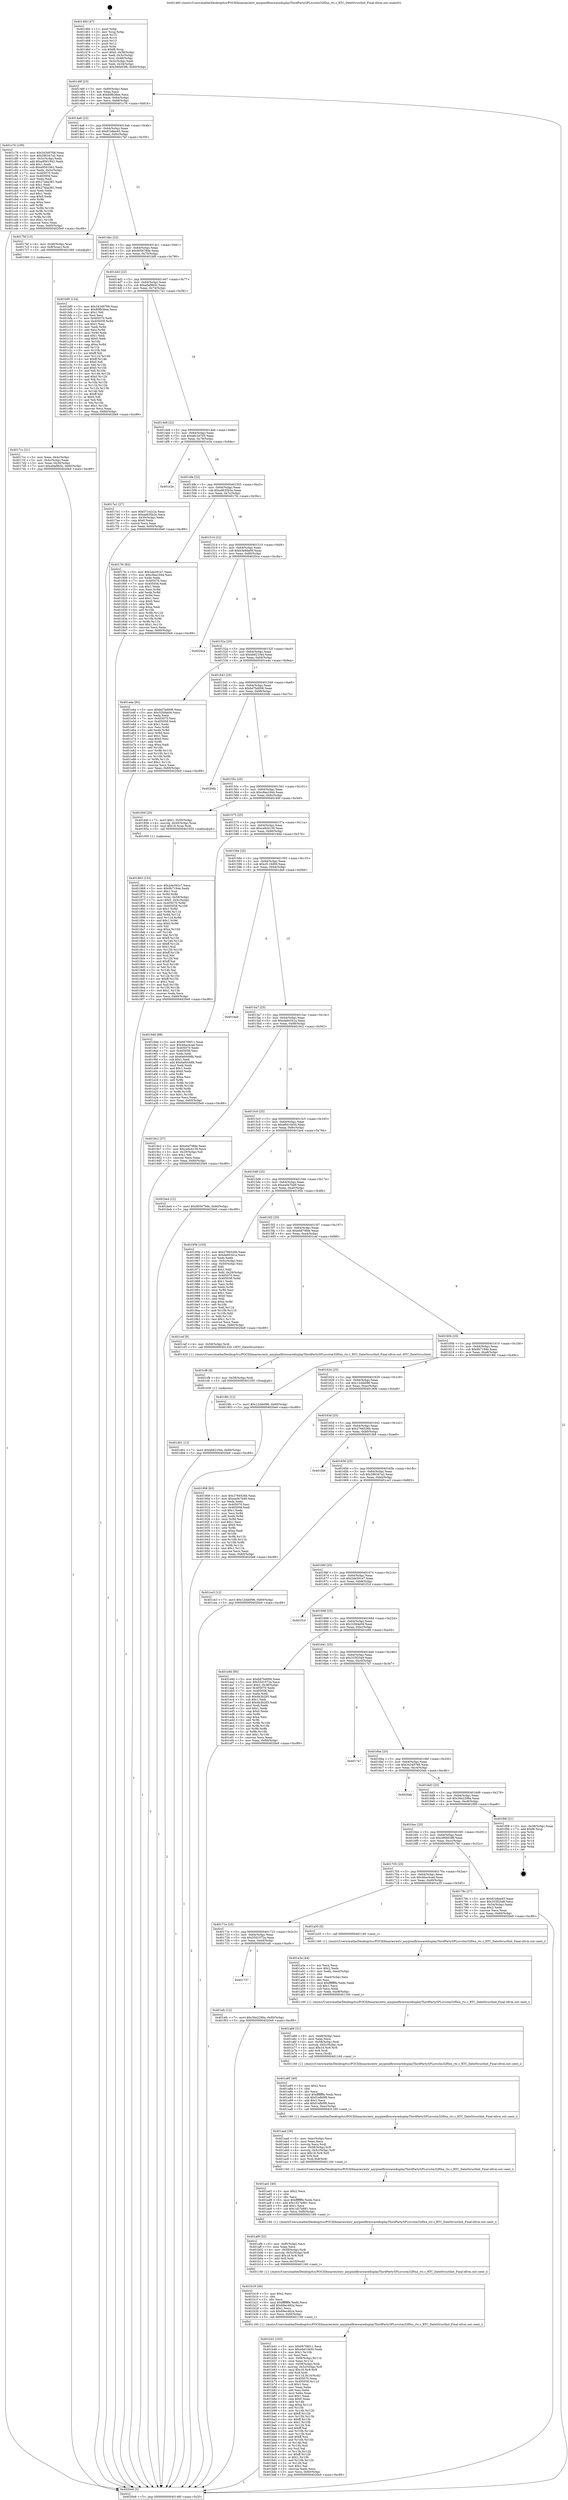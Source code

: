 digraph "0x401460" {
  label = "0x401460 (/mnt/c/Users/mathe/Desktop/tcc/POCII/binaries/extr_anypixelfirmwaredisplayThirdPartySPLsrcstm32f0xx_rtc.c_RTC_DateStructInit_Final-ollvm.out::main(0))"
  labelloc = "t"
  node[shape=record]

  Entry [label="",width=0.3,height=0.3,shape=circle,fillcolor=black,style=filled]
  "0x40148f" [label="{
     0x40148f [23]\l
     | [instrs]\l
     &nbsp;&nbsp;0x40148f \<+3\>: mov -0x60(%rbp),%eax\l
     &nbsp;&nbsp;0x401492 \<+2\>: mov %eax,%ecx\l
     &nbsp;&nbsp;0x401494 \<+6\>: sub $0x80fb36ee,%ecx\l
     &nbsp;&nbsp;0x40149a \<+3\>: mov %eax,-0x64(%rbp)\l
     &nbsp;&nbsp;0x40149d \<+3\>: mov %ecx,-0x68(%rbp)\l
     &nbsp;&nbsp;0x4014a0 \<+6\>: je 0000000000401c76 \<main+0x816\>\l
  }"]
  "0x401c76" [label="{
     0x401c76 [109]\l
     | [instrs]\l
     &nbsp;&nbsp;0x401c76 \<+5\>: mov $0x34349768,%eax\l
     &nbsp;&nbsp;0x401c7b \<+5\>: mov $0x286347a2,%ecx\l
     &nbsp;&nbsp;0x401c80 \<+3\>: mov -0x5c(%rbp),%edx\l
     &nbsp;&nbsp;0x401c83 \<+6\>: add $0xe9561942,%edx\l
     &nbsp;&nbsp;0x401c89 \<+3\>: add $0x1,%edx\l
     &nbsp;&nbsp;0x401c8c \<+6\>: sub $0xe9561942,%edx\l
     &nbsp;&nbsp;0x401c92 \<+3\>: mov %edx,-0x5c(%rbp)\l
     &nbsp;&nbsp;0x401c95 \<+7\>: mov 0x405070,%edx\l
     &nbsp;&nbsp;0x401c9c \<+7\>: mov 0x405058,%esi\l
     &nbsp;&nbsp;0x401ca3 \<+2\>: mov %edx,%edi\l
     &nbsp;&nbsp;0x401ca5 \<+6\>: sub $0x27aba381,%edi\l
     &nbsp;&nbsp;0x401cab \<+3\>: sub $0x1,%edi\l
     &nbsp;&nbsp;0x401cae \<+6\>: add $0x27aba381,%edi\l
     &nbsp;&nbsp;0x401cb4 \<+3\>: imul %edi,%edx\l
     &nbsp;&nbsp;0x401cb7 \<+3\>: and $0x1,%edx\l
     &nbsp;&nbsp;0x401cba \<+3\>: cmp $0x0,%edx\l
     &nbsp;&nbsp;0x401cbd \<+4\>: sete %r8b\l
     &nbsp;&nbsp;0x401cc1 \<+3\>: cmp $0xa,%esi\l
     &nbsp;&nbsp;0x401cc4 \<+4\>: setl %r9b\l
     &nbsp;&nbsp;0x401cc8 \<+3\>: mov %r8b,%r10b\l
     &nbsp;&nbsp;0x401ccb \<+3\>: and %r9b,%r10b\l
     &nbsp;&nbsp;0x401cce \<+3\>: xor %r9b,%r8b\l
     &nbsp;&nbsp;0x401cd1 \<+3\>: or %r8b,%r10b\l
     &nbsp;&nbsp;0x401cd4 \<+4\>: test $0x1,%r10b\l
     &nbsp;&nbsp;0x401cd8 \<+3\>: cmovne %ecx,%eax\l
     &nbsp;&nbsp;0x401cdb \<+3\>: mov %eax,-0x60(%rbp)\l
     &nbsp;&nbsp;0x401cde \<+5\>: jmp 00000000004020e9 \<main+0xc89\>\l
  }"]
  "0x4014a6" [label="{
     0x4014a6 [22]\l
     | [instrs]\l
     &nbsp;&nbsp;0x4014a6 \<+5\>: jmp 00000000004014ab \<main+0x4b\>\l
     &nbsp;&nbsp;0x4014ab \<+3\>: mov -0x64(%rbp),%eax\l
     &nbsp;&nbsp;0x4014ae \<+5\>: sub $0x81b8ae45,%eax\l
     &nbsp;&nbsp;0x4014b3 \<+3\>: mov %eax,-0x6c(%rbp)\l
     &nbsp;&nbsp;0x4014b6 \<+6\>: je 00000000004017bf \<main+0x35f\>\l
  }"]
  Exit [label="",width=0.3,height=0.3,shape=circle,fillcolor=black,style=filled,peripheries=2]
  "0x4017bf" [label="{
     0x4017bf [13]\l
     | [instrs]\l
     &nbsp;&nbsp;0x4017bf \<+4\>: mov -0x48(%rbp),%rax\l
     &nbsp;&nbsp;0x4017c3 \<+4\>: mov 0x8(%rax),%rdi\l
     &nbsp;&nbsp;0x4017c7 \<+5\>: call 0000000000401060 \<atoi@plt\>\l
     | [calls]\l
     &nbsp;&nbsp;0x401060 \{1\} (unknown)\l
  }"]
  "0x4014bc" [label="{
     0x4014bc [22]\l
     | [instrs]\l
     &nbsp;&nbsp;0x4014bc \<+5\>: jmp 00000000004014c1 \<main+0x61\>\l
     &nbsp;&nbsp;0x4014c1 \<+3\>: mov -0x64(%rbp),%eax\l
     &nbsp;&nbsp;0x4014c4 \<+5\>: sub $0x905679de,%eax\l
     &nbsp;&nbsp;0x4014c9 \<+3\>: mov %eax,-0x70(%rbp)\l
     &nbsp;&nbsp;0x4014cc \<+6\>: je 0000000000401bf0 \<main+0x790\>\l
  }"]
  "0x401737" [label="{
     0x401737\l
  }", style=dashed]
  "0x401bf0" [label="{
     0x401bf0 [134]\l
     | [instrs]\l
     &nbsp;&nbsp;0x401bf0 \<+5\>: mov $0x34349768,%eax\l
     &nbsp;&nbsp;0x401bf5 \<+5\>: mov $0x80fb36ee,%ecx\l
     &nbsp;&nbsp;0x401bfa \<+2\>: mov $0x1,%dl\l
     &nbsp;&nbsp;0x401bfc \<+2\>: xor %esi,%esi\l
     &nbsp;&nbsp;0x401bfe \<+7\>: mov 0x405070,%edi\l
     &nbsp;&nbsp;0x401c05 \<+8\>: mov 0x405058,%r8d\l
     &nbsp;&nbsp;0x401c0d \<+3\>: sub $0x1,%esi\l
     &nbsp;&nbsp;0x401c10 \<+3\>: mov %edi,%r9d\l
     &nbsp;&nbsp;0x401c13 \<+3\>: add %esi,%r9d\l
     &nbsp;&nbsp;0x401c16 \<+4\>: imul %r9d,%edi\l
     &nbsp;&nbsp;0x401c1a \<+3\>: and $0x1,%edi\l
     &nbsp;&nbsp;0x401c1d \<+3\>: cmp $0x0,%edi\l
     &nbsp;&nbsp;0x401c20 \<+4\>: sete %r10b\l
     &nbsp;&nbsp;0x401c24 \<+4\>: cmp $0xa,%r8d\l
     &nbsp;&nbsp;0x401c28 \<+4\>: setl %r11b\l
     &nbsp;&nbsp;0x401c2c \<+3\>: mov %r10b,%bl\l
     &nbsp;&nbsp;0x401c2f \<+3\>: xor $0xff,%bl\l
     &nbsp;&nbsp;0x401c32 \<+3\>: mov %r11b,%r14b\l
     &nbsp;&nbsp;0x401c35 \<+4\>: xor $0xff,%r14b\l
     &nbsp;&nbsp;0x401c39 \<+3\>: xor $0x0,%dl\l
     &nbsp;&nbsp;0x401c3c \<+3\>: mov %bl,%r15b\l
     &nbsp;&nbsp;0x401c3f \<+4\>: and $0x0,%r15b\l
     &nbsp;&nbsp;0x401c43 \<+3\>: and %dl,%r10b\l
     &nbsp;&nbsp;0x401c46 \<+3\>: mov %r14b,%r12b\l
     &nbsp;&nbsp;0x401c49 \<+4\>: and $0x0,%r12b\l
     &nbsp;&nbsp;0x401c4d \<+3\>: and %dl,%r11b\l
     &nbsp;&nbsp;0x401c50 \<+3\>: or %r10b,%r15b\l
     &nbsp;&nbsp;0x401c53 \<+3\>: or %r11b,%r12b\l
     &nbsp;&nbsp;0x401c56 \<+3\>: xor %r12b,%r15b\l
     &nbsp;&nbsp;0x401c59 \<+3\>: or %r14b,%bl\l
     &nbsp;&nbsp;0x401c5c \<+3\>: xor $0xff,%bl\l
     &nbsp;&nbsp;0x401c5f \<+3\>: or $0x0,%dl\l
     &nbsp;&nbsp;0x401c62 \<+2\>: and %dl,%bl\l
     &nbsp;&nbsp;0x401c64 \<+3\>: or %bl,%r15b\l
     &nbsp;&nbsp;0x401c67 \<+4\>: test $0x1,%r15b\l
     &nbsp;&nbsp;0x401c6b \<+3\>: cmovne %ecx,%eax\l
     &nbsp;&nbsp;0x401c6e \<+3\>: mov %eax,-0x60(%rbp)\l
     &nbsp;&nbsp;0x401c71 \<+5\>: jmp 00000000004020e9 \<main+0xc89\>\l
  }"]
  "0x4014d2" [label="{
     0x4014d2 [22]\l
     | [instrs]\l
     &nbsp;&nbsp;0x4014d2 \<+5\>: jmp 00000000004014d7 \<main+0x77\>\l
     &nbsp;&nbsp;0x4014d7 \<+3\>: mov -0x64(%rbp),%eax\l
     &nbsp;&nbsp;0x4014da \<+5\>: sub $0xa0af9b5c,%eax\l
     &nbsp;&nbsp;0x4014df \<+3\>: mov %eax,-0x74(%rbp)\l
     &nbsp;&nbsp;0x4014e2 \<+6\>: je 00000000004017e1 \<main+0x381\>\l
  }"]
  "0x401efc" [label="{
     0x401efc [12]\l
     | [instrs]\l
     &nbsp;&nbsp;0x401efc \<+7\>: movl $0x36e2299a,-0x60(%rbp)\l
     &nbsp;&nbsp;0x401f03 \<+5\>: jmp 00000000004020e9 \<main+0xc89\>\l
  }"]
  "0x4017e1" [label="{
     0x4017e1 [27]\l
     | [instrs]\l
     &nbsp;&nbsp;0x4017e1 \<+5\>: mov $0x571e2c2a,%eax\l
     &nbsp;&nbsp;0x4017e6 \<+5\>: mov $0xad635b2e,%ecx\l
     &nbsp;&nbsp;0x4017eb \<+3\>: mov -0x30(%rbp),%edx\l
     &nbsp;&nbsp;0x4017ee \<+3\>: cmp $0x0,%edx\l
     &nbsp;&nbsp;0x4017f1 \<+3\>: cmove %ecx,%eax\l
     &nbsp;&nbsp;0x4017f4 \<+3\>: mov %eax,-0x60(%rbp)\l
     &nbsp;&nbsp;0x4017f7 \<+5\>: jmp 00000000004020e9 \<main+0xc89\>\l
  }"]
  "0x4014e8" [label="{
     0x4014e8 [22]\l
     | [instrs]\l
     &nbsp;&nbsp;0x4014e8 \<+5\>: jmp 00000000004014ed \<main+0x8d\>\l
     &nbsp;&nbsp;0x4014ed \<+3\>: mov -0x64(%rbp),%eax\l
     &nbsp;&nbsp;0x4014f0 \<+5\>: sub $0xa6c3d705,%eax\l
     &nbsp;&nbsp;0x4014f5 \<+3\>: mov %eax,-0x78(%rbp)\l
     &nbsp;&nbsp;0x4014f8 \<+6\>: je 0000000000401e3e \<main+0x9de\>\l
  }"]
  "0x401d01" [label="{
     0x401d01 [12]\l
     | [instrs]\l
     &nbsp;&nbsp;0x401d01 \<+7\>: movl $0xbb621f44,-0x60(%rbp)\l
     &nbsp;&nbsp;0x401d08 \<+5\>: jmp 00000000004020e9 \<main+0xc89\>\l
  }"]
  "0x401e3e" [label="{
     0x401e3e\l
  }", style=dashed]
  "0x4014fe" [label="{
     0x4014fe [22]\l
     | [instrs]\l
     &nbsp;&nbsp;0x4014fe \<+5\>: jmp 0000000000401503 \<main+0xa3\>\l
     &nbsp;&nbsp;0x401503 \<+3\>: mov -0x64(%rbp),%eax\l
     &nbsp;&nbsp;0x401506 \<+5\>: sub $0xad635b2e,%eax\l
     &nbsp;&nbsp;0x40150b \<+3\>: mov %eax,-0x7c(%rbp)\l
     &nbsp;&nbsp;0x40150e \<+6\>: je 00000000004017fc \<main+0x39c\>\l
  }"]
  "0x401cf8" [label="{
     0x401cf8 [9]\l
     | [instrs]\l
     &nbsp;&nbsp;0x401cf8 \<+4\>: mov -0x58(%rbp),%rdi\l
     &nbsp;&nbsp;0x401cfc \<+5\>: call 0000000000401030 \<free@plt\>\l
     | [calls]\l
     &nbsp;&nbsp;0x401030 \{1\} (unknown)\l
  }"]
  "0x4017fc" [label="{
     0x4017fc [83]\l
     | [instrs]\l
     &nbsp;&nbsp;0x4017fc \<+5\>: mov $0x2de391e7,%eax\l
     &nbsp;&nbsp;0x401801 \<+5\>: mov $0xc8ea1944,%ecx\l
     &nbsp;&nbsp;0x401806 \<+2\>: xor %edx,%edx\l
     &nbsp;&nbsp;0x401808 \<+7\>: mov 0x405070,%esi\l
     &nbsp;&nbsp;0x40180f \<+7\>: mov 0x405058,%edi\l
     &nbsp;&nbsp;0x401816 \<+3\>: sub $0x1,%edx\l
     &nbsp;&nbsp;0x401819 \<+3\>: mov %esi,%r8d\l
     &nbsp;&nbsp;0x40181c \<+3\>: add %edx,%r8d\l
     &nbsp;&nbsp;0x40181f \<+4\>: imul %r8d,%esi\l
     &nbsp;&nbsp;0x401823 \<+3\>: and $0x1,%esi\l
     &nbsp;&nbsp;0x401826 \<+3\>: cmp $0x0,%esi\l
     &nbsp;&nbsp;0x401829 \<+4\>: sete %r9b\l
     &nbsp;&nbsp;0x40182d \<+3\>: cmp $0xa,%edi\l
     &nbsp;&nbsp;0x401830 \<+4\>: setl %r10b\l
     &nbsp;&nbsp;0x401834 \<+3\>: mov %r9b,%r11b\l
     &nbsp;&nbsp;0x401837 \<+3\>: and %r10b,%r11b\l
     &nbsp;&nbsp;0x40183a \<+3\>: xor %r10b,%r9b\l
     &nbsp;&nbsp;0x40183d \<+3\>: or %r9b,%r11b\l
     &nbsp;&nbsp;0x401840 \<+4\>: test $0x1,%r11b\l
     &nbsp;&nbsp;0x401844 \<+3\>: cmovne %ecx,%eax\l
     &nbsp;&nbsp;0x401847 \<+3\>: mov %eax,-0x60(%rbp)\l
     &nbsp;&nbsp;0x40184a \<+5\>: jmp 00000000004020e9 \<main+0xc89\>\l
  }"]
  "0x401514" [label="{
     0x401514 [22]\l
     | [instrs]\l
     &nbsp;&nbsp;0x401514 \<+5\>: jmp 0000000000401519 \<main+0xb9\>\l
     &nbsp;&nbsp;0x401519 \<+3\>: mov -0x64(%rbp),%eax\l
     &nbsp;&nbsp;0x40151c \<+5\>: sub $0xb3e9da09,%eax\l
     &nbsp;&nbsp;0x401521 \<+3\>: mov %eax,-0x80(%rbp)\l
     &nbsp;&nbsp;0x401524 \<+6\>: je 00000000004020ca \<main+0xc6a\>\l
  }"]
  "0x401b41" [label="{
     0x401b41 [163]\l
     | [instrs]\l
     &nbsp;&nbsp;0x401b41 \<+5\>: mov $0x66706f11,%ecx\l
     &nbsp;&nbsp;0x401b46 \<+5\>: mov $0xe6d10e50,%edx\l
     &nbsp;&nbsp;0x401b4b \<+3\>: mov $0x1,%r10b\l
     &nbsp;&nbsp;0x401b4e \<+2\>: xor %esi,%esi\l
     &nbsp;&nbsp;0x401b50 \<+7\>: mov -0xf4(%rbp),%r11d\l
     &nbsp;&nbsp;0x401b57 \<+4\>: imul %eax,%r11d\l
     &nbsp;&nbsp;0x401b5b \<+4\>: mov -0x58(%rbp),%rdi\l
     &nbsp;&nbsp;0x401b5f \<+4\>: movslq -0x5c(%rbp),%r8\l
     &nbsp;&nbsp;0x401b63 \<+4\>: imul $0x18,%r8,%r8\l
     &nbsp;&nbsp;0x401b67 \<+3\>: add %r8,%rdi\l
     &nbsp;&nbsp;0x401b6a \<+4\>: mov %r11d,0x14(%rdi)\l
     &nbsp;&nbsp;0x401b6e \<+7\>: mov 0x405070,%eax\l
     &nbsp;&nbsp;0x401b75 \<+8\>: mov 0x405058,%r11d\l
     &nbsp;&nbsp;0x401b7d \<+3\>: sub $0x1,%esi\l
     &nbsp;&nbsp;0x401b80 \<+2\>: mov %eax,%ebx\l
     &nbsp;&nbsp;0x401b82 \<+2\>: add %esi,%ebx\l
     &nbsp;&nbsp;0x401b84 \<+3\>: imul %ebx,%eax\l
     &nbsp;&nbsp;0x401b87 \<+3\>: and $0x1,%eax\l
     &nbsp;&nbsp;0x401b8a \<+3\>: cmp $0x0,%eax\l
     &nbsp;&nbsp;0x401b8d \<+4\>: sete %r14b\l
     &nbsp;&nbsp;0x401b91 \<+4\>: cmp $0xa,%r11d\l
     &nbsp;&nbsp;0x401b95 \<+4\>: setl %r15b\l
     &nbsp;&nbsp;0x401b99 \<+3\>: mov %r14b,%r12b\l
     &nbsp;&nbsp;0x401b9c \<+4\>: xor $0xff,%r12b\l
     &nbsp;&nbsp;0x401ba0 \<+3\>: mov %r15b,%r13b\l
     &nbsp;&nbsp;0x401ba3 \<+4\>: xor $0xff,%r13b\l
     &nbsp;&nbsp;0x401ba7 \<+4\>: xor $0x1,%r10b\l
     &nbsp;&nbsp;0x401bab \<+3\>: mov %r12b,%al\l
     &nbsp;&nbsp;0x401bae \<+2\>: and $0xff,%al\l
     &nbsp;&nbsp;0x401bb0 \<+3\>: and %r10b,%r14b\l
     &nbsp;&nbsp;0x401bb3 \<+3\>: mov %r13b,%sil\l
     &nbsp;&nbsp;0x401bb6 \<+4\>: and $0xff,%sil\l
     &nbsp;&nbsp;0x401bba \<+3\>: and %r10b,%r15b\l
     &nbsp;&nbsp;0x401bbd \<+3\>: or %r14b,%al\l
     &nbsp;&nbsp;0x401bc0 \<+3\>: or %r15b,%sil\l
     &nbsp;&nbsp;0x401bc3 \<+3\>: xor %sil,%al\l
     &nbsp;&nbsp;0x401bc6 \<+3\>: or %r13b,%r12b\l
     &nbsp;&nbsp;0x401bc9 \<+4\>: xor $0xff,%r12b\l
     &nbsp;&nbsp;0x401bcd \<+4\>: or $0x1,%r10b\l
     &nbsp;&nbsp;0x401bd1 \<+3\>: and %r10b,%r12b\l
     &nbsp;&nbsp;0x401bd4 \<+3\>: or %r12b,%al\l
     &nbsp;&nbsp;0x401bd7 \<+2\>: test $0x1,%al\l
     &nbsp;&nbsp;0x401bd9 \<+3\>: cmovne %edx,%ecx\l
     &nbsp;&nbsp;0x401bdc \<+3\>: mov %ecx,-0x60(%rbp)\l
     &nbsp;&nbsp;0x401bdf \<+5\>: jmp 00000000004020e9 \<main+0xc89\>\l
  }"]
  "0x4020ca" [label="{
     0x4020ca\l
  }", style=dashed]
  "0x40152a" [label="{
     0x40152a [25]\l
     | [instrs]\l
     &nbsp;&nbsp;0x40152a \<+5\>: jmp 000000000040152f \<main+0xcf\>\l
     &nbsp;&nbsp;0x40152f \<+3\>: mov -0x64(%rbp),%eax\l
     &nbsp;&nbsp;0x401532 \<+5\>: sub $0xbb621f44,%eax\l
     &nbsp;&nbsp;0x401537 \<+6\>: mov %eax,-0x84(%rbp)\l
     &nbsp;&nbsp;0x40153d \<+6\>: je 0000000000401e4a \<main+0x9ea\>\l
  }"]
  "0x401b19" [label="{
     0x401b19 [40]\l
     | [instrs]\l
     &nbsp;&nbsp;0x401b19 \<+5\>: mov $0x2,%ecx\l
     &nbsp;&nbsp;0x401b1e \<+1\>: cltd\l
     &nbsp;&nbsp;0x401b1f \<+2\>: idiv %ecx\l
     &nbsp;&nbsp;0x401b21 \<+6\>: imul $0xfffffffe,%edx,%ecx\l
     &nbsp;&nbsp;0x401b27 \<+6\>: add $0x69ec462a,%ecx\l
     &nbsp;&nbsp;0x401b2d \<+3\>: add $0x1,%ecx\l
     &nbsp;&nbsp;0x401b30 \<+6\>: sub $0x69ec462a,%ecx\l
     &nbsp;&nbsp;0x401b36 \<+6\>: mov %ecx,-0xf4(%rbp)\l
     &nbsp;&nbsp;0x401b3c \<+5\>: call 0000000000401160 \<next_i\>\l
     | [calls]\l
     &nbsp;&nbsp;0x401160 \{1\} (/mnt/c/Users/mathe/Desktop/tcc/POCII/binaries/extr_anypixelfirmwaredisplayThirdPartySPLsrcstm32f0xx_rtc.c_RTC_DateStructInit_Final-ollvm.out::next_i)\l
  }"]
  "0x401e4a" [label="{
     0x401e4a [83]\l
     | [instrs]\l
     &nbsp;&nbsp;0x401e4a \<+5\>: mov $0xbd7bd006,%eax\l
     &nbsp;&nbsp;0x401e4f \<+5\>: mov $0x32fd4e04,%ecx\l
     &nbsp;&nbsp;0x401e54 \<+2\>: xor %edx,%edx\l
     &nbsp;&nbsp;0x401e56 \<+7\>: mov 0x405070,%esi\l
     &nbsp;&nbsp;0x401e5d \<+7\>: mov 0x405058,%edi\l
     &nbsp;&nbsp;0x401e64 \<+3\>: sub $0x1,%edx\l
     &nbsp;&nbsp;0x401e67 \<+3\>: mov %esi,%r8d\l
     &nbsp;&nbsp;0x401e6a \<+3\>: add %edx,%r8d\l
     &nbsp;&nbsp;0x401e6d \<+4\>: imul %r8d,%esi\l
     &nbsp;&nbsp;0x401e71 \<+3\>: and $0x1,%esi\l
     &nbsp;&nbsp;0x401e74 \<+3\>: cmp $0x0,%esi\l
     &nbsp;&nbsp;0x401e77 \<+4\>: sete %r9b\l
     &nbsp;&nbsp;0x401e7b \<+3\>: cmp $0xa,%edi\l
     &nbsp;&nbsp;0x401e7e \<+4\>: setl %r10b\l
     &nbsp;&nbsp;0x401e82 \<+3\>: mov %r9b,%r11b\l
     &nbsp;&nbsp;0x401e85 \<+3\>: and %r10b,%r11b\l
     &nbsp;&nbsp;0x401e88 \<+3\>: xor %r10b,%r9b\l
     &nbsp;&nbsp;0x401e8b \<+3\>: or %r9b,%r11b\l
     &nbsp;&nbsp;0x401e8e \<+4\>: test $0x1,%r11b\l
     &nbsp;&nbsp;0x401e92 \<+3\>: cmovne %ecx,%eax\l
     &nbsp;&nbsp;0x401e95 \<+3\>: mov %eax,-0x60(%rbp)\l
     &nbsp;&nbsp;0x401e98 \<+5\>: jmp 00000000004020e9 \<main+0xc89\>\l
  }"]
  "0x401543" [label="{
     0x401543 [25]\l
     | [instrs]\l
     &nbsp;&nbsp;0x401543 \<+5\>: jmp 0000000000401548 \<main+0xe8\>\l
     &nbsp;&nbsp;0x401548 \<+3\>: mov -0x64(%rbp),%eax\l
     &nbsp;&nbsp;0x40154b \<+5\>: sub $0xbd7bd006,%eax\l
     &nbsp;&nbsp;0x401550 \<+6\>: mov %eax,-0x88(%rbp)\l
     &nbsp;&nbsp;0x401556 \<+6\>: je 00000000004020db \<main+0xc7b\>\l
  }"]
  "0x401af9" [label="{
     0x401af9 [32]\l
     | [instrs]\l
     &nbsp;&nbsp;0x401af9 \<+6\>: mov -0xf0(%rbp),%ecx\l
     &nbsp;&nbsp;0x401aff \<+3\>: imul %eax,%ecx\l
     &nbsp;&nbsp;0x401b02 \<+4\>: mov -0x58(%rbp),%rdi\l
     &nbsp;&nbsp;0x401b06 \<+4\>: movslq -0x5c(%rbp),%r8\l
     &nbsp;&nbsp;0x401b0a \<+4\>: imul $0x18,%r8,%r8\l
     &nbsp;&nbsp;0x401b0e \<+3\>: add %r8,%rdi\l
     &nbsp;&nbsp;0x401b11 \<+3\>: mov %ecx,0x10(%rdi)\l
     &nbsp;&nbsp;0x401b14 \<+5\>: call 0000000000401160 \<next_i\>\l
     | [calls]\l
     &nbsp;&nbsp;0x401160 \{1\} (/mnt/c/Users/mathe/Desktop/tcc/POCII/binaries/extr_anypixelfirmwaredisplayThirdPartySPLsrcstm32f0xx_rtc.c_RTC_DateStructInit_Final-ollvm.out::next_i)\l
  }"]
  "0x4020db" [label="{
     0x4020db\l
  }", style=dashed]
  "0x40155c" [label="{
     0x40155c [25]\l
     | [instrs]\l
     &nbsp;&nbsp;0x40155c \<+5\>: jmp 0000000000401561 \<main+0x101\>\l
     &nbsp;&nbsp;0x401561 \<+3\>: mov -0x64(%rbp),%eax\l
     &nbsp;&nbsp;0x401564 \<+5\>: sub $0xc8ea1944,%eax\l
     &nbsp;&nbsp;0x401569 \<+6\>: mov %eax,-0x8c(%rbp)\l
     &nbsp;&nbsp;0x40156f \<+6\>: je 000000000040184f \<main+0x3ef\>\l
  }"]
  "0x401ad1" [label="{
     0x401ad1 [40]\l
     | [instrs]\l
     &nbsp;&nbsp;0x401ad1 \<+5\>: mov $0x2,%ecx\l
     &nbsp;&nbsp;0x401ad6 \<+1\>: cltd\l
     &nbsp;&nbsp;0x401ad7 \<+2\>: idiv %ecx\l
     &nbsp;&nbsp;0x401ad9 \<+6\>: imul $0xfffffffe,%edx,%ecx\l
     &nbsp;&nbsp;0x401adf \<+6\>: add $0x1d27e881,%ecx\l
     &nbsp;&nbsp;0x401ae5 \<+3\>: add $0x1,%ecx\l
     &nbsp;&nbsp;0x401ae8 \<+6\>: sub $0x1d27e881,%ecx\l
     &nbsp;&nbsp;0x401aee \<+6\>: mov %ecx,-0xf0(%rbp)\l
     &nbsp;&nbsp;0x401af4 \<+5\>: call 0000000000401160 \<next_i\>\l
     | [calls]\l
     &nbsp;&nbsp;0x401160 \{1\} (/mnt/c/Users/mathe/Desktop/tcc/POCII/binaries/extr_anypixelfirmwaredisplayThirdPartySPLsrcstm32f0xx_rtc.c_RTC_DateStructInit_Final-ollvm.out::next_i)\l
  }"]
  "0x40184f" [label="{
     0x40184f [20]\l
     | [instrs]\l
     &nbsp;&nbsp;0x40184f \<+7\>: movl $0x1,-0x50(%rbp)\l
     &nbsp;&nbsp;0x401856 \<+4\>: movslq -0x50(%rbp),%rax\l
     &nbsp;&nbsp;0x40185a \<+4\>: imul $0x18,%rax,%rdi\l
     &nbsp;&nbsp;0x40185e \<+5\>: call 0000000000401050 \<malloc@plt\>\l
     | [calls]\l
     &nbsp;&nbsp;0x401050 \{1\} (unknown)\l
  }"]
  "0x401575" [label="{
     0x401575 [25]\l
     | [instrs]\l
     &nbsp;&nbsp;0x401575 \<+5\>: jmp 000000000040157a \<main+0x11a\>\l
     &nbsp;&nbsp;0x40157a \<+3\>: mov -0x64(%rbp),%eax\l
     &nbsp;&nbsp;0x40157d \<+5\>: sub $0xca9cb139,%eax\l
     &nbsp;&nbsp;0x401582 \<+6\>: mov %eax,-0x90(%rbp)\l
     &nbsp;&nbsp;0x401588 \<+6\>: je 00000000004019dd \<main+0x57d\>\l
  }"]
  "0x401aad" [label="{
     0x401aad [36]\l
     | [instrs]\l
     &nbsp;&nbsp;0x401aad \<+6\>: mov -0xec(%rbp),%ecx\l
     &nbsp;&nbsp;0x401ab3 \<+3\>: imul %eax,%ecx\l
     &nbsp;&nbsp;0x401ab6 \<+3\>: movslq %ecx,%rdi\l
     &nbsp;&nbsp;0x401ab9 \<+4\>: mov -0x58(%rbp),%r8\l
     &nbsp;&nbsp;0x401abd \<+4\>: movslq -0x5c(%rbp),%r9\l
     &nbsp;&nbsp;0x401ac1 \<+4\>: imul $0x18,%r9,%r9\l
     &nbsp;&nbsp;0x401ac5 \<+3\>: add %r9,%r8\l
     &nbsp;&nbsp;0x401ac8 \<+4\>: mov %rdi,0x8(%r8)\l
     &nbsp;&nbsp;0x401acc \<+5\>: call 0000000000401160 \<next_i\>\l
     | [calls]\l
     &nbsp;&nbsp;0x401160 \{1\} (/mnt/c/Users/mathe/Desktop/tcc/POCII/binaries/extr_anypixelfirmwaredisplayThirdPartySPLsrcstm32f0xx_rtc.c_RTC_DateStructInit_Final-ollvm.out::next_i)\l
  }"]
  "0x4019dd" [label="{
     0x4019dd [88]\l
     | [instrs]\l
     &nbsp;&nbsp;0x4019dd \<+5\>: mov $0x66706f11,%eax\l
     &nbsp;&nbsp;0x4019e2 \<+5\>: mov $0x46ac4cad,%ecx\l
     &nbsp;&nbsp;0x4019e7 \<+7\>: mov 0x405070,%edx\l
     &nbsp;&nbsp;0x4019ee \<+7\>: mov 0x405058,%esi\l
     &nbsp;&nbsp;0x4019f5 \<+2\>: mov %edx,%edi\l
     &nbsp;&nbsp;0x4019f7 \<+6\>: sub $0x6a60c68b,%edi\l
     &nbsp;&nbsp;0x4019fd \<+3\>: sub $0x1,%edi\l
     &nbsp;&nbsp;0x401a00 \<+6\>: add $0x6a60c68b,%edi\l
     &nbsp;&nbsp;0x401a06 \<+3\>: imul %edi,%edx\l
     &nbsp;&nbsp;0x401a09 \<+3\>: and $0x1,%edx\l
     &nbsp;&nbsp;0x401a0c \<+3\>: cmp $0x0,%edx\l
     &nbsp;&nbsp;0x401a0f \<+4\>: sete %r8b\l
     &nbsp;&nbsp;0x401a13 \<+3\>: cmp $0xa,%esi\l
     &nbsp;&nbsp;0x401a16 \<+4\>: setl %r9b\l
     &nbsp;&nbsp;0x401a1a \<+3\>: mov %r8b,%r10b\l
     &nbsp;&nbsp;0x401a1d \<+3\>: and %r9b,%r10b\l
     &nbsp;&nbsp;0x401a20 \<+3\>: xor %r9b,%r8b\l
     &nbsp;&nbsp;0x401a23 \<+3\>: or %r8b,%r10b\l
     &nbsp;&nbsp;0x401a26 \<+4\>: test $0x1,%r10b\l
     &nbsp;&nbsp;0x401a2a \<+3\>: cmovne %ecx,%eax\l
     &nbsp;&nbsp;0x401a2d \<+3\>: mov %eax,-0x60(%rbp)\l
     &nbsp;&nbsp;0x401a30 \<+5\>: jmp 00000000004020e9 \<main+0xc89\>\l
  }"]
  "0x40158e" [label="{
     0x40158e [25]\l
     | [instrs]\l
     &nbsp;&nbsp;0x40158e \<+5\>: jmp 0000000000401593 \<main+0x133\>\l
     &nbsp;&nbsp;0x401593 \<+3\>: mov -0x64(%rbp),%eax\l
     &nbsp;&nbsp;0x401596 \<+5\>: sub $0xcf119d06,%eax\l
     &nbsp;&nbsp;0x40159b \<+6\>: mov %eax,-0x94(%rbp)\l
     &nbsp;&nbsp;0x4015a1 \<+6\>: je 0000000000401da9 \<main+0x949\>\l
  }"]
  "0x401a85" [label="{
     0x401a85 [40]\l
     | [instrs]\l
     &nbsp;&nbsp;0x401a85 \<+5\>: mov $0x2,%ecx\l
     &nbsp;&nbsp;0x401a8a \<+1\>: cltd\l
     &nbsp;&nbsp;0x401a8b \<+2\>: idiv %ecx\l
     &nbsp;&nbsp;0x401a8d \<+6\>: imul $0xfffffffe,%edx,%ecx\l
     &nbsp;&nbsp;0x401a93 \<+6\>: sub $0xf1efb0f8,%ecx\l
     &nbsp;&nbsp;0x401a99 \<+3\>: add $0x1,%ecx\l
     &nbsp;&nbsp;0x401a9c \<+6\>: add $0xf1efb0f8,%ecx\l
     &nbsp;&nbsp;0x401aa2 \<+6\>: mov %ecx,-0xec(%rbp)\l
     &nbsp;&nbsp;0x401aa8 \<+5\>: call 0000000000401160 \<next_i\>\l
     | [calls]\l
     &nbsp;&nbsp;0x401160 \{1\} (/mnt/c/Users/mathe/Desktop/tcc/POCII/binaries/extr_anypixelfirmwaredisplayThirdPartySPLsrcstm32f0xx_rtc.c_RTC_DateStructInit_Final-ollvm.out::next_i)\l
  }"]
  "0x401da9" [label="{
     0x401da9\l
  }", style=dashed]
  "0x4015a7" [label="{
     0x4015a7 [25]\l
     | [instrs]\l
     &nbsp;&nbsp;0x4015a7 \<+5\>: jmp 00000000004015ac \<main+0x14c\>\l
     &nbsp;&nbsp;0x4015ac \<+3\>: mov -0x64(%rbp),%eax\l
     &nbsp;&nbsp;0x4015af \<+5\>: sub $0xda60341a,%eax\l
     &nbsp;&nbsp;0x4015b4 \<+6\>: mov %eax,-0x98(%rbp)\l
     &nbsp;&nbsp;0x4015ba \<+6\>: je 00000000004019c2 \<main+0x562\>\l
  }"]
  "0x401a66" [label="{
     0x401a66 [31]\l
     | [instrs]\l
     &nbsp;&nbsp;0x401a66 \<+6\>: mov -0xe8(%rbp),%ecx\l
     &nbsp;&nbsp;0x401a6c \<+3\>: imul %eax,%ecx\l
     &nbsp;&nbsp;0x401a6f \<+4\>: mov -0x58(%rbp),%rdi\l
     &nbsp;&nbsp;0x401a73 \<+4\>: movslq -0x5c(%rbp),%r8\l
     &nbsp;&nbsp;0x401a77 \<+4\>: imul $0x18,%r8,%r8\l
     &nbsp;&nbsp;0x401a7b \<+3\>: add %r8,%rdi\l
     &nbsp;&nbsp;0x401a7e \<+2\>: mov %ecx,(%rdi)\l
     &nbsp;&nbsp;0x401a80 \<+5\>: call 0000000000401160 \<next_i\>\l
     | [calls]\l
     &nbsp;&nbsp;0x401160 \{1\} (/mnt/c/Users/mathe/Desktop/tcc/POCII/binaries/extr_anypixelfirmwaredisplayThirdPartySPLsrcstm32f0xx_rtc.c_RTC_DateStructInit_Final-ollvm.out::next_i)\l
  }"]
  "0x4019c2" [label="{
     0x4019c2 [27]\l
     | [instrs]\l
     &nbsp;&nbsp;0x4019c2 \<+5\>: mov $0xebd79fde,%eax\l
     &nbsp;&nbsp;0x4019c7 \<+5\>: mov $0xca9cb139,%ecx\l
     &nbsp;&nbsp;0x4019cc \<+3\>: mov -0x29(%rbp),%dl\l
     &nbsp;&nbsp;0x4019cf \<+3\>: test $0x1,%dl\l
     &nbsp;&nbsp;0x4019d2 \<+3\>: cmovne %ecx,%eax\l
     &nbsp;&nbsp;0x4019d5 \<+3\>: mov %eax,-0x60(%rbp)\l
     &nbsp;&nbsp;0x4019d8 \<+5\>: jmp 00000000004020e9 \<main+0xc89\>\l
  }"]
  "0x4015c0" [label="{
     0x4015c0 [25]\l
     | [instrs]\l
     &nbsp;&nbsp;0x4015c0 \<+5\>: jmp 00000000004015c5 \<main+0x165\>\l
     &nbsp;&nbsp;0x4015c5 \<+3\>: mov -0x64(%rbp),%eax\l
     &nbsp;&nbsp;0x4015c8 \<+5\>: sub $0xe6d10e50,%eax\l
     &nbsp;&nbsp;0x4015cd \<+6\>: mov %eax,-0x9c(%rbp)\l
     &nbsp;&nbsp;0x4015d3 \<+6\>: je 0000000000401be4 \<main+0x784\>\l
  }"]
  "0x401a3a" [label="{
     0x401a3a [44]\l
     | [instrs]\l
     &nbsp;&nbsp;0x401a3a \<+2\>: xor %ecx,%ecx\l
     &nbsp;&nbsp;0x401a3c \<+5\>: mov $0x2,%edx\l
     &nbsp;&nbsp;0x401a41 \<+6\>: mov %edx,-0xe4(%rbp)\l
     &nbsp;&nbsp;0x401a47 \<+1\>: cltd\l
     &nbsp;&nbsp;0x401a48 \<+6\>: mov -0xe4(%rbp),%esi\l
     &nbsp;&nbsp;0x401a4e \<+2\>: idiv %esi\l
     &nbsp;&nbsp;0x401a50 \<+6\>: imul $0xfffffffe,%edx,%edx\l
     &nbsp;&nbsp;0x401a56 \<+3\>: sub $0x1,%ecx\l
     &nbsp;&nbsp;0x401a59 \<+2\>: sub %ecx,%edx\l
     &nbsp;&nbsp;0x401a5b \<+6\>: mov %edx,-0xe8(%rbp)\l
     &nbsp;&nbsp;0x401a61 \<+5\>: call 0000000000401160 \<next_i\>\l
     | [calls]\l
     &nbsp;&nbsp;0x401160 \{1\} (/mnt/c/Users/mathe/Desktop/tcc/POCII/binaries/extr_anypixelfirmwaredisplayThirdPartySPLsrcstm32f0xx_rtc.c_RTC_DateStructInit_Final-ollvm.out::next_i)\l
  }"]
  "0x401be4" [label="{
     0x401be4 [12]\l
     | [instrs]\l
     &nbsp;&nbsp;0x401be4 \<+7\>: movl $0x905679de,-0x60(%rbp)\l
     &nbsp;&nbsp;0x401beb \<+5\>: jmp 00000000004020e9 \<main+0xc89\>\l
  }"]
  "0x4015d9" [label="{
     0x4015d9 [25]\l
     | [instrs]\l
     &nbsp;&nbsp;0x4015d9 \<+5\>: jmp 00000000004015de \<main+0x17e\>\l
     &nbsp;&nbsp;0x4015de \<+3\>: mov -0x64(%rbp),%eax\l
     &nbsp;&nbsp;0x4015e1 \<+5\>: sub $0xea0e7bd9,%eax\l
     &nbsp;&nbsp;0x4015e6 \<+6\>: mov %eax,-0xa0(%rbp)\l
     &nbsp;&nbsp;0x4015ec \<+6\>: je 000000000040195b \<main+0x4fb\>\l
  }"]
  "0x40171e" [label="{
     0x40171e [25]\l
     | [instrs]\l
     &nbsp;&nbsp;0x40171e \<+5\>: jmp 0000000000401723 \<main+0x2c3\>\l
     &nbsp;&nbsp;0x401723 \<+3\>: mov -0x64(%rbp),%eax\l
     &nbsp;&nbsp;0x401726 \<+5\>: sub $0x55d1972a,%eax\l
     &nbsp;&nbsp;0x40172b \<+6\>: mov %eax,-0xd4(%rbp)\l
     &nbsp;&nbsp;0x401731 \<+6\>: je 0000000000401efc \<main+0xa9c\>\l
  }"]
  "0x40195b" [label="{
     0x40195b [103]\l
     | [instrs]\l
     &nbsp;&nbsp;0x40195b \<+5\>: mov $0x2766526b,%eax\l
     &nbsp;&nbsp;0x401960 \<+5\>: mov $0xda60341a,%ecx\l
     &nbsp;&nbsp;0x401965 \<+2\>: xor %edx,%edx\l
     &nbsp;&nbsp;0x401967 \<+3\>: mov -0x5c(%rbp),%esi\l
     &nbsp;&nbsp;0x40196a \<+3\>: cmp -0x50(%rbp),%esi\l
     &nbsp;&nbsp;0x40196d \<+4\>: setl %dil\l
     &nbsp;&nbsp;0x401971 \<+4\>: and $0x1,%dil\l
     &nbsp;&nbsp;0x401975 \<+4\>: mov %dil,-0x29(%rbp)\l
     &nbsp;&nbsp;0x401979 \<+7\>: mov 0x405070,%esi\l
     &nbsp;&nbsp;0x401980 \<+8\>: mov 0x405058,%r8d\l
     &nbsp;&nbsp;0x401988 \<+3\>: sub $0x1,%edx\l
     &nbsp;&nbsp;0x40198b \<+3\>: mov %esi,%r9d\l
     &nbsp;&nbsp;0x40198e \<+3\>: add %edx,%r9d\l
     &nbsp;&nbsp;0x401991 \<+4\>: imul %r9d,%esi\l
     &nbsp;&nbsp;0x401995 \<+3\>: and $0x1,%esi\l
     &nbsp;&nbsp;0x401998 \<+3\>: cmp $0x0,%esi\l
     &nbsp;&nbsp;0x40199b \<+4\>: sete %dil\l
     &nbsp;&nbsp;0x40199f \<+4\>: cmp $0xa,%r8d\l
     &nbsp;&nbsp;0x4019a3 \<+4\>: setl %r10b\l
     &nbsp;&nbsp;0x4019a7 \<+3\>: mov %dil,%r11b\l
     &nbsp;&nbsp;0x4019aa \<+3\>: and %r10b,%r11b\l
     &nbsp;&nbsp;0x4019ad \<+3\>: xor %r10b,%dil\l
     &nbsp;&nbsp;0x4019b0 \<+3\>: or %dil,%r11b\l
     &nbsp;&nbsp;0x4019b3 \<+4\>: test $0x1,%r11b\l
     &nbsp;&nbsp;0x4019b7 \<+3\>: cmovne %ecx,%eax\l
     &nbsp;&nbsp;0x4019ba \<+3\>: mov %eax,-0x60(%rbp)\l
     &nbsp;&nbsp;0x4019bd \<+5\>: jmp 00000000004020e9 \<main+0xc89\>\l
  }"]
  "0x4015f2" [label="{
     0x4015f2 [25]\l
     | [instrs]\l
     &nbsp;&nbsp;0x4015f2 \<+5\>: jmp 00000000004015f7 \<main+0x197\>\l
     &nbsp;&nbsp;0x4015f7 \<+3\>: mov -0x64(%rbp),%eax\l
     &nbsp;&nbsp;0x4015fa \<+5\>: sub $0xebd79fde,%eax\l
     &nbsp;&nbsp;0x4015ff \<+6\>: mov %eax,-0xa4(%rbp)\l
     &nbsp;&nbsp;0x401605 \<+6\>: je 0000000000401cef \<main+0x88f\>\l
  }"]
  "0x401a35" [label="{
     0x401a35 [5]\l
     | [instrs]\l
     &nbsp;&nbsp;0x401a35 \<+5\>: call 0000000000401160 \<next_i\>\l
     | [calls]\l
     &nbsp;&nbsp;0x401160 \{1\} (/mnt/c/Users/mathe/Desktop/tcc/POCII/binaries/extr_anypixelfirmwaredisplayThirdPartySPLsrcstm32f0xx_rtc.c_RTC_DateStructInit_Final-ollvm.out::next_i)\l
  }"]
  "0x401cef" [label="{
     0x401cef [9]\l
     | [instrs]\l
     &nbsp;&nbsp;0x401cef \<+4\>: mov -0x58(%rbp),%rdi\l
     &nbsp;&nbsp;0x401cf3 \<+5\>: call 0000000000401420 \<RTC_DateStructInit\>\l
     | [calls]\l
     &nbsp;&nbsp;0x401420 \{1\} (/mnt/c/Users/mathe/Desktop/tcc/POCII/binaries/extr_anypixelfirmwaredisplayThirdPartySPLsrcstm32f0xx_rtc.c_RTC_DateStructInit_Final-ollvm.out::RTC_DateStructInit)\l
  }"]
  "0x40160b" [label="{
     0x40160b [25]\l
     | [instrs]\l
     &nbsp;&nbsp;0x40160b \<+5\>: jmp 0000000000401610 \<main+0x1b0\>\l
     &nbsp;&nbsp;0x401610 \<+3\>: mov -0x64(%rbp),%eax\l
     &nbsp;&nbsp;0x401613 \<+5\>: sub $0x9b7194e,%eax\l
     &nbsp;&nbsp;0x401618 \<+6\>: mov %eax,-0xa8(%rbp)\l
     &nbsp;&nbsp;0x40161e \<+6\>: je 00000000004018fc \<main+0x49c\>\l
  }"]
  "0x401863" [label="{
     0x401863 [153]\l
     | [instrs]\l
     &nbsp;&nbsp;0x401863 \<+5\>: mov $0x2de391e7,%ecx\l
     &nbsp;&nbsp;0x401868 \<+5\>: mov $0x9b7194e,%edx\l
     &nbsp;&nbsp;0x40186d \<+3\>: mov $0x1,%sil\l
     &nbsp;&nbsp;0x401870 \<+3\>: xor %r8d,%r8d\l
     &nbsp;&nbsp;0x401873 \<+4\>: mov %rax,-0x58(%rbp)\l
     &nbsp;&nbsp;0x401877 \<+7\>: movl $0x0,-0x5c(%rbp)\l
     &nbsp;&nbsp;0x40187e \<+8\>: mov 0x405070,%r9d\l
     &nbsp;&nbsp;0x401886 \<+8\>: mov 0x405058,%r10d\l
     &nbsp;&nbsp;0x40188e \<+4\>: sub $0x1,%r8d\l
     &nbsp;&nbsp;0x401892 \<+3\>: mov %r9d,%r11d\l
     &nbsp;&nbsp;0x401895 \<+3\>: add %r8d,%r11d\l
     &nbsp;&nbsp;0x401898 \<+4\>: imul %r11d,%r9d\l
     &nbsp;&nbsp;0x40189c \<+4\>: and $0x1,%r9d\l
     &nbsp;&nbsp;0x4018a0 \<+4\>: cmp $0x0,%r9d\l
     &nbsp;&nbsp;0x4018a4 \<+3\>: sete %bl\l
     &nbsp;&nbsp;0x4018a7 \<+4\>: cmp $0xa,%r10d\l
     &nbsp;&nbsp;0x4018ab \<+4\>: setl %r14b\l
     &nbsp;&nbsp;0x4018af \<+3\>: mov %bl,%r15b\l
     &nbsp;&nbsp;0x4018b2 \<+4\>: xor $0xff,%r15b\l
     &nbsp;&nbsp;0x4018b6 \<+3\>: mov %r14b,%r12b\l
     &nbsp;&nbsp;0x4018b9 \<+4\>: xor $0xff,%r12b\l
     &nbsp;&nbsp;0x4018bd \<+4\>: xor $0x1,%sil\l
     &nbsp;&nbsp;0x4018c1 \<+3\>: mov %r15b,%r13b\l
     &nbsp;&nbsp;0x4018c4 \<+4\>: and $0xff,%r13b\l
     &nbsp;&nbsp;0x4018c8 \<+3\>: and %sil,%bl\l
     &nbsp;&nbsp;0x4018cb \<+3\>: mov %r12b,%al\l
     &nbsp;&nbsp;0x4018ce \<+2\>: and $0xff,%al\l
     &nbsp;&nbsp;0x4018d0 \<+3\>: and %sil,%r14b\l
     &nbsp;&nbsp;0x4018d3 \<+3\>: or %bl,%r13b\l
     &nbsp;&nbsp;0x4018d6 \<+3\>: or %r14b,%al\l
     &nbsp;&nbsp;0x4018d9 \<+3\>: xor %al,%r13b\l
     &nbsp;&nbsp;0x4018dc \<+3\>: or %r12b,%r15b\l
     &nbsp;&nbsp;0x4018df \<+4\>: xor $0xff,%r15b\l
     &nbsp;&nbsp;0x4018e3 \<+4\>: or $0x1,%sil\l
     &nbsp;&nbsp;0x4018e7 \<+3\>: and %sil,%r15b\l
     &nbsp;&nbsp;0x4018ea \<+3\>: or %r15b,%r13b\l
     &nbsp;&nbsp;0x4018ed \<+4\>: test $0x1,%r13b\l
     &nbsp;&nbsp;0x4018f1 \<+3\>: cmovne %edx,%ecx\l
     &nbsp;&nbsp;0x4018f4 \<+3\>: mov %ecx,-0x60(%rbp)\l
     &nbsp;&nbsp;0x4018f7 \<+5\>: jmp 00000000004020e9 \<main+0xc89\>\l
  }"]
  "0x4018fc" [label="{
     0x4018fc [12]\l
     | [instrs]\l
     &nbsp;&nbsp;0x4018fc \<+7\>: movl $0x12cbb096,-0x60(%rbp)\l
     &nbsp;&nbsp;0x401903 \<+5\>: jmp 00000000004020e9 \<main+0xc89\>\l
  }"]
  "0x401624" [label="{
     0x401624 [25]\l
     | [instrs]\l
     &nbsp;&nbsp;0x401624 \<+5\>: jmp 0000000000401629 \<main+0x1c9\>\l
     &nbsp;&nbsp;0x401629 \<+3\>: mov -0x64(%rbp),%eax\l
     &nbsp;&nbsp;0x40162c \<+5\>: sub $0x12cbb096,%eax\l
     &nbsp;&nbsp;0x401631 \<+6\>: mov %eax,-0xac(%rbp)\l
     &nbsp;&nbsp;0x401637 \<+6\>: je 0000000000401908 \<main+0x4a8\>\l
  }"]
  "0x4017cc" [label="{
     0x4017cc [21]\l
     | [instrs]\l
     &nbsp;&nbsp;0x4017cc \<+3\>: mov %eax,-0x4c(%rbp)\l
     &nbsp;&nbsp;0x4017cf \<+3\>: mov -0x4c(%rbp),%eax\l
     &nbsp;&nbsp;0x4017d2 \<+3\>: mov %eax,-0x30(%rbp)\l
     &nbsp;&nbsp;0x4017d5 \<+7\>: movl $0xa0af9b5c,-0x60(%rbp)\l
     &nbsp;&nbsp;0x4017dc \<+5\>: jmp 00000000004020e9 \<main+0xc89\>\l
  }"]
  "0x401908" [label="{
     0x401908 [83]\l
     | [instrs]\l
     &nbsp;&nbsp;0x401908 \<+5\>: mov $0x2766526b,%eax\l
     &nbsp;&nbsp;0x40190d \<+5\>: mov $0xea0e7bd9,%ecx\l
     &nbsp;&nbsp;0x401912 \<+2\>: xor %edx,%edx\l
     &nbsp;&nbsp;0x401914 \<+7\>: mov 0x405070,%esi\l
     &nbsp;&nbsp;0x40191b \<+7\>: mov 0x405058,%edi\l
     &nbsp;&nbsp;0x401922 \<+3\>: sub $0x1,%edx\l
     &nbsp;&nbsp;0x401925 \<+3\>: mov %esi,%r8d\l
     &nbsp;&nbsp;0x401928 \<+3\>: add %edx,%r8d\l
     &nbsp;&nbsp;0x40192b \<+4\>: imul %r8d,%esi\l
     &nbsp;&nbsp;0x40192f \<+3\>: and $0x1,%esi\l
     &nbsp;&nbsp;0x401932 \<+3\>: cmp $0x0,%esi\l
     &nbsp;&nbsp;0x401935 \<+4\>: sete %r9b\l
     &nbsp;&nbsp;0x401939 \<+3\>: cmp $0xa,%edi\l
     &nbsp;&nbsp;0x40193c \<+4\>: setl %r10b\l
     &nbsp;&nbsp;0x401940 \<+3\>: mov %r9b,%r11b\l
     &nbsp;&nbsp;0x401943 \<+3\>: and %r10b,%r11b\l
     &nbsp;&nbsp;0x401946 \<+3\>: xor %r10b,%r9b\l
     &nbsp;&nbsp;0x401949 \<+3\>: or %r9b,%r11b\l
     &nbsp;&nbsp;0x40194c \<+4\>: test $0x1,%r11b\l
     &nbsp;&nbsp;0x401950 \<+3\>: cmovne %ecx,%eax\l
     &nbsp;&nbsp;0x401953 \<+3\>: mov %eax,-0x60(%rbp)\l
     &nbsp;&nbsp;0x401956 \<+5\>: jmp 00000000004020e9 \<main+0xc89\>\l
  }"]
  "0x40163d" [label="{
     0x40163d [25]\l
     | [instrs]\l
     &nbsp;&nbsp;0x40163d \<+5\>: jmp 0000000000401642 \<main+0x1e2\>\l
     &nbsp;&nbsp;0x401642 \<+3\>: mov -0x64(%rbp),%eax\l
     &nbsp;&nbsp;0x401645 \<+5\>: sub $0x2766526b,%eax\l
     &nbsp;&nbsp;0x40164a \<+6\>: mov %eax,-0xb0(%rbp)\l
     &nbsp;&nbsp;0x401650 \<+6\>: je 0000000000401f48 \<main+0xae8\>\l
  }"]
  "0x401460" [label="{
     0x401460 [47]\l
     | [instrs]\l
     &nbsp;&nbsp;0x401460 \<+1\>: push %rbp\l
     &nbsp;&nbsp;0x401461 \<+3\>: mov %rsp,%rbp\l
     &nbsp;&nbsp;0x401464 \<+2\>: push %r15\l
     &nbsp;&nbsp;0x401466 \<+2\>: push %r14\l
     &nbsp;&nbsp;0x401468 \<+2\>: push %r13\l
     &nbsp;&nbsp;0x40146a \<+2\>: push %r12\l
     &nbsp;&nbsp;0x40146c \<+1\>: push %rbx\l
     &nbsp;&nbsp;0x40146d \<+7\>: sub $0xf8,%rsp\l
     &nbsp;&nbsp;0x401474 \<+7\>: movl $0x0,-0x38(%rbp)\l
     &nbsp;&nbsp;0x40147b \<+3\>: mov %edi,-0x3c(%rbp)\l
     &nbsp;&nbsp;0x40147e \<+4\>: mov %rsi,-0x48(%rbp)\l
     &nbsp;&nbsp;0x401482 \<+3\>: mov -0x3c(%rbp),%edi\l
     &nbsp;&nbsp;0x401485 \<+3\>: mov %edi,-0x34(%rbp)\l
     &nbsp;&nbsp;0x401488 \<+7\>: movl $0x390b03f6,-0x60(%rbp)\l
  }"]
  "0x401f48" [label="{
     0x401f48\l
  }", style=dashed]
  "0x401656" [label="{
     0x401656 [25]\l
     | [instrs]\l
     &nbsp;&nbsp;0x401656 \<+5\>: jmp 000000000040165b \<main+0x1fb\>\l
     &nbsp;&nbsp;0x40165b \<+3\>: mov -0x64(%rbp),%eax\l
     &nbsp;&nbsp;0x40165e \<+5\>: sub $0x286347a2,%eax\l
     &nbsp;&nbsp;0x401663 \<+6\>: mov %eax,-0xb4(%rbp)\l
     &nbsp;&nbsp;0x401669 \<+6\>: je 0000000000401ce3 \<main+0x883\>\l
  }"]
  "0x4020e9" [label="{
     0x4020e9 [5]\l
     | [instrs]\l
     &nbsp;&nbsp;0x4020e9 \<+5\>: jmp 000000000040148f \<main+0x2f\>\l
  }"]
  "0x401ce3" [label="{
     0x401ce3 [12]\l
     | [instrs]\l
     &nbsp;&nbsp;0x401ce3 \<+7\>: movl $0x12cbb096,-0x60(%rbp)\l
     &nbsp;&nbsp;0x401cea \<+5\>: jmp 00000000004020e9 \<main+0xc89\>\l
  }"]
  "0x40166f" [label="{
     0x40166f [25]\l
     | [instrs]\l
     &nbsp;&nbsp;0x40166f \<+5\>: jmp 0000000000401674 \<main+0x214\>\l
     &nbsp;&nbsp;0x401674 \<+3\>: mov -0x64(%rbp),%eax\l
     &nbsp;&nbsp;0x401677 \<+5\>: sub $0x2de391e7,%eax\l
     &nbsp;&nbsp;0x40167c \<+6\>: mov %eax,-0xb8(%rbp)\l
     &nbsp;&nbsp;0x401682 \<+6\>: je 0000000000401f1d \<main+0xabd\>\l
  }"]
  "0x401705" [label="{
     0x401705 [25]\l
     | [instrs]\l
     &nbsp;&nbsp;0x401705 \<+5\>: jmp 000000000040170a \<main+0x2aa\>\l
     &nbsp;&nbsp;0x40170a \<+3\>: mov -0x64(%rbp),%eax\l
     &nbsp;&nbsp;0x40170d \<+5\>: sub $0x46ac4cad,%eax\l
     &nbsp;&nbsp;0x401712 \<+6\>: mov %eax,-0xd0(%rbp)\l
     &nbsp;&nbsp;0x401718 \<+6\>: je 0000000000401a35 \<main+0x5d5\>\l
  }"]
  "0x401f1d" [label="{
     0x401f1d\l
  }", style=dashed]
  "0x401688" [label="{
     0x401688 [25]\l
     | [instrs]\l
     &nbsp;&nbsp;0x401688 \<+5\>: jmp 000000000040168d \<main+0x22d\>\l
     &nbsp;&nbsp;0x40168d \<+3\>: mov -0x64(%rbp),%eax\l
     &nbsp;&nbsp;0x401690 \<+5\>: sub $0x32fd4e04,%eax\l
     &nbsp;&nbsp;0x401695 \<+6\>: mov %eax,-0xbc(%rbp)\l
     &nbsp;&nbsp;0x40169b \<+6\>: je 0000000000401e9d \<main+0xa3d\>\l
  }"]
  "0x40178c" [label="{
     0x40178c [27]\l
     | [instrs]\l
     &nbsp;&nbsp;0x40178c \<+5\>: mov $0x81b8ae45,%eax\l
     &nbsp;&nbsp;0x401791 \<+5\>: mov $0x333f25a9,%ecx\l
     &nbsp;&nbsp;0x401796 \<+3\>: mov -0x34(%rbp),%edx\l
     &nbsp;&nbsp;0x401799 \<+3\>: cmp $0x2,%edx\l
     &nbsp;&nbsp;0x40179c \<+3\>: cmovne %ecx,%eax\l
     &nbsp;&nbsp;0x40179f \<+3\>: mov %eax,-0x60(%rbp)\l
     &nbsp;&nbsp;0x4017a2 \<+5\>: jmp 00000000004020e9 \<main+0xc89\>\l
  }"]
  "0x401e9d" [label="{
     0x401e9d [95]\l
     | [instrs]\l
     &nbsp;&nbsp;0x401e9d \<+5\>: mov $0xbd7bd006,%eax\l
     &nbsp;&nbsp;0x401ea2 \<+5\>: mov $0x55d1972a,%ecx\l
     &nbsp;&nbsp;0x401ea7 \<+7\>: movl $0x0,-0x38(%rbp)\l
     &nbsp;&nbsp;0x401eae \<+7\>: mov 0x405070,%edx\l
     &nbsp;&nbsp;0x401eb5 \<+7\>: mov 0x405058,%esi\l
     &nbsp;&nbsp;0x401ebc \<+2\>: mov %edx,%edi\l
     &nbsp;&nbsp;0x401ebe \<+6\>: sub $0x4b3b285,%edi\l
     &nbsp;&nbsp;0x401ec4 \<+3\>: sub $0x1,%edi\l
     &nbsp;&nbsp;0x401ec7 \<+6\>: add $0x4b3b285,%edi\l
     &nbsp;&nbsp;0x401ecd \<+3\>: imul %edi,%edx\l
     &nbsp;&nbsp;0x401ed0 \<+3\>: and $0x1,%edx\l
     &nbsp;&nbsp;0x401ed3 \<+3\>: cmp $0x0,%edx\l
     &nbsp;&nbsp;0x401ed6 \<+4\>: sete %r8b\l
     &nbsp;&nbsp;0x401eda \<+3\>: cmp $0xa,%esi\l
     &nbsp;&nbsp;0x401edd \<+4\>: setl %r9b\l
     &nbsp;&nbsp;0x401ee1 \<+3\>: mov %r8b,%r10b\l
     &nbsp;&nbsp;0x401ee4 \<+3\>: and %r9b,%r10b\l
     &nbsp;&nbsp;0x401ee7 \<+3\>: xor %r9b,%r8b\l
     &nbsp;&nbsp;0x401eea \<+3\>: or %r8b,%r10b\l
     &nbsp;&nbsp;0x401eed \<+4\>: test $0x1,%r10b\l
     &nbsp;&nbsp;0x401ef1 \<+3\>: cmovne %ecx,%eax\l
     &nbsp;&nbsp;0x401ef4 \<+3\>: mov %eax,-0x60(%rbp)\l
     &nbsp;&nbsp;0x401ef7 \<+5\>: jmp 00000000004020e9 \<main+0xc89\>\l
  }"]
  "0x4016a1" [label="{
     0x4016a1 [25]\l
     | [instrs]\l
     &nbsp;&nbsp;0x4016a1 \<+5\>: jmp 00000000004016a6 \<main+0x246\>\l
     &nbsp;&nbsp;0x4016a6 \<+3\>: mov -0x64(%rbp),%eax\l
     &nbsp;&nbsp;0x4016a9 \<+5\>: sub $0x333f25a9,%eax\l
     &nbsp;&nbsp;0x4016ae \<+6\>: mov %eax,-0xc0(%rbp)\l
     &nbsp;&nbsp;0x4016b4 \<+6\>: je 00000000004017a7 \<main+0x347\>\l
  }"]
  "0x4016ec" [label="{
     0x4016ec [25]\l
     | [instrs]\l
     &nbsp;&nbsp;0x4016ec \<+5\>: jmp 00000000004016f1 \<main+0x291\>\l
     &nbsp;&nbsp;0x4016f1 \<+3\>: mov -0x64(%rbp),%eax\l
     &nbsp;&nbsp;0x4016f4 \<+5\>: sub $0x390b03f6,%eax\l
     &nbsp;&nbsp;0x4016f9 \<+6\>: mov %eax,-0xcc(%rbp)\l
     &nbsp;&nbsp;0x4016ff \<+6\>: je 000000000040178c \<main+0x32c\>\l
  }"]
  "0x4017a7" [label="{
     0x4017a7\l
  }", style=dashed]
  "0x4016ba" [label="{
     0x4016ba [25]\l
     | [instrs]\l
     &nbsp;&nbsp;0x4016ba \<+5\>: jmp 00000000004016bf \<main+0x25f\>\l
     &nbsp;&nbsp;0x4016bf \<+3\>: mov -0x64(%rbp),%eax\l
     &nbsp;&nbsp;0x4016c2 \<+5\>: sub $0x34349768,%eax\l
     &nbsp;&nbsp;0x4016c7 \<+6\>: mov %eax,-0xc4(%rbp)\l
     &nbsp;&nbsp;0x4016cd \<+6\>: je 00000000004020ab \<main+0xc4b\>\l
  }"]
  "0x401f08" [label="{
     0x401f08 [21]\l
     | [instrs]\l
     &nbsp;&nbsp;0x401f08 \<+3\>: mov -0x38(%rbp),%eax\l
     &nbsp;&nbsp;0x401f0b \<+7\>: add $0xf8,%rsp\l
     &nbsp;&nbsp;0x401f12 \<+1\>: pop %rbx\l
     &nbsp;&nbsp;0x401f13 \<+2\>: pop %r12\l
     &nbsp;&nbsp;0x401f15 \<+2\>: pop %r13\l
     &nbsp;&nbsp;0x401f17 \<+2\>: pop %r14\l
     &nbsp;&nbsp;0x401f19 \<+2\>: pop %r15\l
     &nbsp;&nbsp;0x401f1b \<+1\>: pop %rbp\l
     &nbsp;&nbsp;0x401f1c \<+1\>: ret\l
  }"]
  "0x4020ab" [label="{
     0x4020ab\l
  }", style=dashed]
  "0x4016d3" [label="{
     0x4016d3 [25]\l
     | [instrs]\l
     &nbsp;&nbsp;0x4016d3 \<+5\>: jmp 00000000004016d8 \<main+0x278\>\l
     &nbsp;&nbsp;0x4016d8 \<+3\>: mov -0x64(%rbp),%eax\l
     &nbsp;&nbsp;0x4016db \<+5\>: sub $0x36e2299a,%eax\l
     &nbsp;&nbsp;0x4016e0 \<+6\>: mov %eax,-0xc8(%rbp)\l
     &nbsp;&nbsp;0x4016e6 \<+6\>: je 0000000000401f08 \<main+0xaa8\>\l
  }"]
  Entry -> "0x401460" [label=" 1"]
  "0x40148f" -> "0x401c76" [label=" 1"]
  "0x40148f" -> "0x4014a6" [label=" 22"]
  "0x401f08" -> Exit [label=" 1"]
  "0x4014a6" -> "0x4017bf" [label=" 1"]
  "0x4014a6" -> "0x4014bc" [label=" 21"]
  "0x401efc" -> "0x4020e9" [label=" 1"]
  "0x4014bc" -> "0x401bf0" [label=" 1"]
  "0x4014bc" -> "0x4014d2" [label=" 20"]
  "0x40171e" -> "0x401737" [label=" 0"]
  "0x4014d2" -> "0x4017e1" [label=" 1"]
  "0x4014d2" -> "0x4014e8" [label=" 19"]
  "0x40171e" -> "0x401efc" [label=" 1"]
  "0x4014e8" -> "0x401e3e" [label=" 0"]
  "0x4014e8" -> "0x4014fe" [label=" 19"]
  "0x401e9d" -> "0x4020e9" [label=" 1"]
  "0x4014fe" -> "0x4017fc" [label=" 1"]
  "0x4014fe" -> "0x401514" [label=" 18"]
  "0x401e4a" -> "0x4020e9" [label=" 1"]
  "0x401514" -> "0x4020ca" [label=" 0"]
  "0x401514" -> "0x40152a" [label=" 18"]
  "0x401d01" -> "0x4020e9" [label=" 1"]
  "0x40152a" -> "0x401e4a" [label=" 1"]
  "0x40152a" -> "0x401543" [label=" 17"]
  "0x401cf8" -> "0x401d01" [label=" 1"]
  "0x401543" -> "0x4020db" [label=" 0"]
  "0x401543" -> "0x40155c" [label=" 17"]
  "0x401cef" -> "0x401cf8" [label=" 1"]
  "0x40155c" -> "0x40184f" [label=" 1"]
  "0x40155c" -> "0x401575" [label=" 16"]
  "0x401ce3" -> "0x4020e9" [label=" 1"]
  "0x401575" -> "0x4019dd" [label=" 1"]
  "0x401575" -> "0x40158e" [label=" 15"]
  "0x401c76" -> "0x4020e9" [label=" 1"]
  "0x40158e" -> "0x401da9" [label=" 0"]
  "0x40158e" -> "0x4015a7" [label=" 15"]
  "0x401bf0" -> "0x4020e9" [label=" 1"]
  "0x4015a7" -> "0x4019c2" [label=" 2"]
  "0x4015a7" -> "0x4015c0" [label=" 13"]
  "0x401be4" -> "0x4020e9" [label=" 1"]
  "0x4015c0" -> "0x401be4" [label=" 1"]
  "0x4015c0" -> "0x4015d9" [label=" 12"]
  "0x401b41" -> "0x4020e9" [label=" 1"]
  "0x4015d9" -> "0x40195b" [label=" 2"]
  "0x4015d9" -> "0x4015f2" [label=" 10"]
  "0x401b19" -> "0x401b41" [label=" 1"]
  "0x4015f2" -> "0x401cef" [label=" 1"]
  "0x4015f2" -> "0x40160b" [label=" 9"]
  "0x401af9" -> "0x401b19" [label=" 1"]
  "0x40160b" -> "0x4018fc" [label=" 1"]
  "0x40160b" -> "0x401624" [label=" 8"]
  "0x401aad" -> "0x401ad1" [label=" 1"]
  "0x401624" -> "0x401908" [label=" 2"]
  "0x401624" -> "0x40163d" [label=" 6"]
  "0x401a85" -> "0x401aad" [label=" 1"]
  "0x40163d" -> "0x401f48" [label=" 0"]
  "0x40163d" -> "0x401656" [label=" 6"]
  "0x401a66" -> "0x401a85" [label=" 1"]
  "0x401656" -> "0x401ce3" [label=" 1"]
  "0x401656" -> "0x40166f" [label=" 5"]
  "0x401a3a" -> "0x401a66" [label=" 1"]
  "0x40166f" -> "0x401f1d" [label=" 0"]
  "0x40166f" -> "0x401688" [label=" 5"]
  "0x401a35" -> "0x401a3a" [label=" 1"]
  "0x401688" -> "0x401e9d" [label=" 1"]
  "0x401688" -> "0x4016a1" [label=" 4"]
  "0x401705" -> "0x40171e" [label=" 1"]
  "0x4016a1" -> "0x4017a7" [label=" 0"]
  "0x4016a1" -> "0x4016ba" [label=" 4"]
  "0x401ad1" -> "0x401af9" [label=" 1"]
  "0x4016ba" -> "0x4020ab" [label=" 0"]
  "0x4016ba" -> "0x4016d3" [label=" 4"]
  "0x4019dd" -> "0x4020e9" [label=" 1"]
  "0x4016d3" -> "0x401f08" [label=" 1"]
  "0x4016d3" -> "0x4016ec" [label=" 3"]
  "0x401705" -> "0x401a35" [label=" 1"]
  "0x4016ec" -> "0x40178c" [label=" 1"]
  "0x4016ec" -> "0x401705" [label=" 2"]
  "0x40178c" -> "0x4020e9" [label=" 1"]
  "0x401460" -> "0x40148f" [label=" 1"]
  "0x4020e9" -> "0x40148f" [label=" 22"]
  "0x4017bf" -> "0x4017cc" [label=" 1"]
  "0x4017cc" -> "0x4020e9" [label=" 1"]
  "0x4017e1" -> "0x4020e9" [label=" 1"]
  "0x4017fc" -> "0x4020e9" [label=" 1"]
  "0x40184f" -> "0x401863" [label=" 1"]
  "0x401863" -> "0x4020e9" [label=" 1"]
  "0x4018fc" -> "0x4020e9" [label=" 1"]
  "0x401908" -> "0x4020e9" [label=" 2"]
  "0x40195b" -> "0x4020e9" [label=" 2"]
  "0x4019c2" -> "0x4020e9" [label=" 2"]
}
